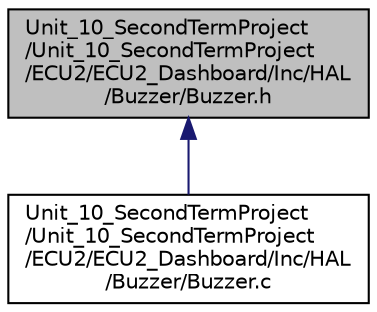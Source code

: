 digraph "Unit_10_SecondTermProject/Unit_10_SecondTermProject/ECU2/ECU2_Dashboard/Inc/HAL/Buzzer/Buzzer.h"
{
 // LATEX_PDF_SIZE
  edge [fontname="Helvetica",fontsize="10",labelfontname="Helvetica",labelfontsize="10"];
  node [fontname="Helvetica",fontsize="10",shape=record];
  Node1 [label="Unit_10_SecondTermProject\l/Unit_10_SecondTermProject\l/ECU2/ECU2_Dashboard/Inc/HAL\l/Buzzer/Buzzer.h",height=0.2,width=0.4,color="black", fillcolor="grey75", style="filled", fontcolor="black",tooltip=" "];
  Node1 -> Node2 [dir="back",color="midnightblue",fontsize="10",style="solid",fontname="Helvetica"];
  Node2 [label="Unit_10_SecondTermProject\l/Unit_10_SecondTermProject\l/ECU2/ECU2_Dashboard/Inc/HAL\l/Buzzer/Buzzer.c",height=0.2,width=0.4,color="black", fillcolor="white", style="filled",URL="$_buzzer_8c.html",tooltip=" "];
}
